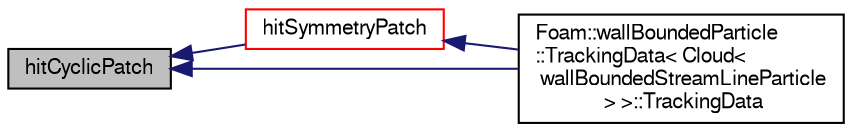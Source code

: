 digraph "hitCyclicPatch"
{
  bgcolor="transparent";
  edge [fontname="FreeSans",fontsize="10",labelfontname="FreeSans",labelfontsize="10"];
  node [fontname="FreeSans",fontsize="10",shape=record];
  rankdir="LR";
  Node704 [label="hitCyclicPatch",height=0.2,width=0.4,color="black", fillcolor="grey75", style="filled", fontcolor="black"];
  Node704 -> Node705 [dir="back",color="midnightblue",fontsize="10",style="solid",fontname="FreeSans"];
  Node705 [label="hitSymmetryPatch",height=0.2,width=0.4,color="red",URL="$a28794.html#a232d12f07f45b23a1cf401bb83d5c234",tooltip="Overridable function to handle the particle hitting a. "];
  Node705 -> Node710 [dir="back",color="midnightblue",fontsize="10",style="solid",fontname="FreeSans"];
  Node710 [label="Foam::wallBoundedParticle\l::TrackingData\< Cloud\<\l wallBoundedStreamLineParticle\l \> \>::TrackingData",height=0.2,width=0.4,color="black",URL="$a28798.html#a6314a22146c220ef091a623801dc2b2d"];
  Node704 -> Node710 [dir="back",color="midnightblue",fontsize="10",style="solid",fontname="FreeSans"];
}
